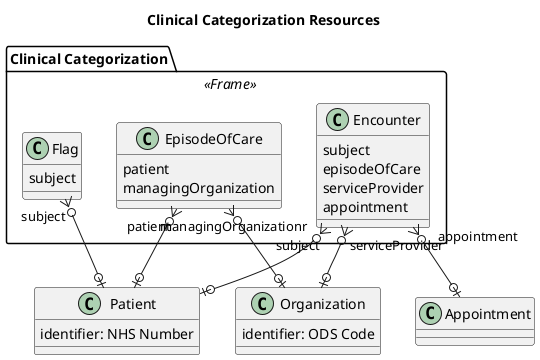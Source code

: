 @startuml


title Clinical Categorization Resources

  class Patient {
    identifier: NHS Number
  }

    class Organization {
      identifier: ODS Code
    }

package ClinicalCategorization <<Frame>> as "Clinical Categorization" {
    class EpisodeOfCare {
      patient
      managingOrganization
    }

    class Encounter {
     subject
     episodeOfCare
     serviceProvider
     appointment
    }

    class Flag {
    subject
    }

}


EpisodeOfCare "patient" }o--o|  Patient
EpisodeOfCare "managingOrganizationr" }o--o|  Organization
Encounter "subject" }o--o|  Patient
Encounter "serviceProvider" }o--o|  Organization
Encounter "appointment" }o--o| Appointment
Flag "subject" }o--o|  Patient


@enduml

